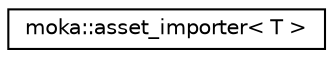 digraph "Graphical Class Hierarchy"
{
 // LATEX_PDF_SIZE
  edge [fontname="Helvetica",fontsize="10",labelfontname="Helvetica",labelfontsize="10"];
  node [fontname="Helvetica",fontsize="10",shape=record];
  rankdir="LR";
  Node0 [label="moka::asset_importer\< T \>",height=0.2,width=0.4,color="black", fillcolor="white", style="filled",URL="$classmoka_1_1asset__importer.html",tooltip="This is a basic asset importer with no functionality. Specializations of this class define importing ..."];
}
